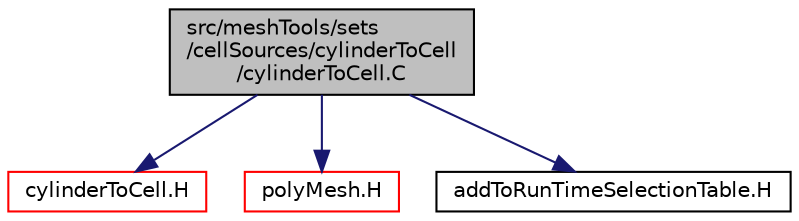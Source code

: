 digraph "src/meshTools/sets/cellSources/cylinderToCell/cylinderToCell.C"
{
  bgcolor="transparent";
  edge [fontname="Helvetica",fontsize="10",labelfontname="Helvetica",labelfontsize="10"];
  node [fontname="Helvetica",fontsize="10",shape=record];
  Node0 [label="src/meshTools/sets\l/cellSources/cylinderToCell\l/cylinderToCell.C",height=0.2,width=0.4,color="black", fillcolor="grey75", style="filled", fontcolor="black"];
  Node0 -> Node1 [color="midnightblue",fontsize="10",style="solid",fontname="Helvetica"];
  Node1 [label="cylinderToCell.H",height=0.2,width=0.4,color="red",URL="$a08567.html"];
  Node0 -> Node161 [color="midnightblue",fontsize="10",style="solid",fontname="Helvetica"];
  Node161 [label="polyMesh.H",height=0.2,width=0.4,color="red",URL="$a12398.html"];
  Node0 -> Node237 [color="midnightblue",fontsize="10",style="solid",fontname="Helvetica"];
  Node237 [label="addToRunTimeSelectionTable.H",height=0.2,width=0.4,color="black",URL="$a09989.html",tooltip="Macros for easy insertion into run-time selection tables. "];
}
